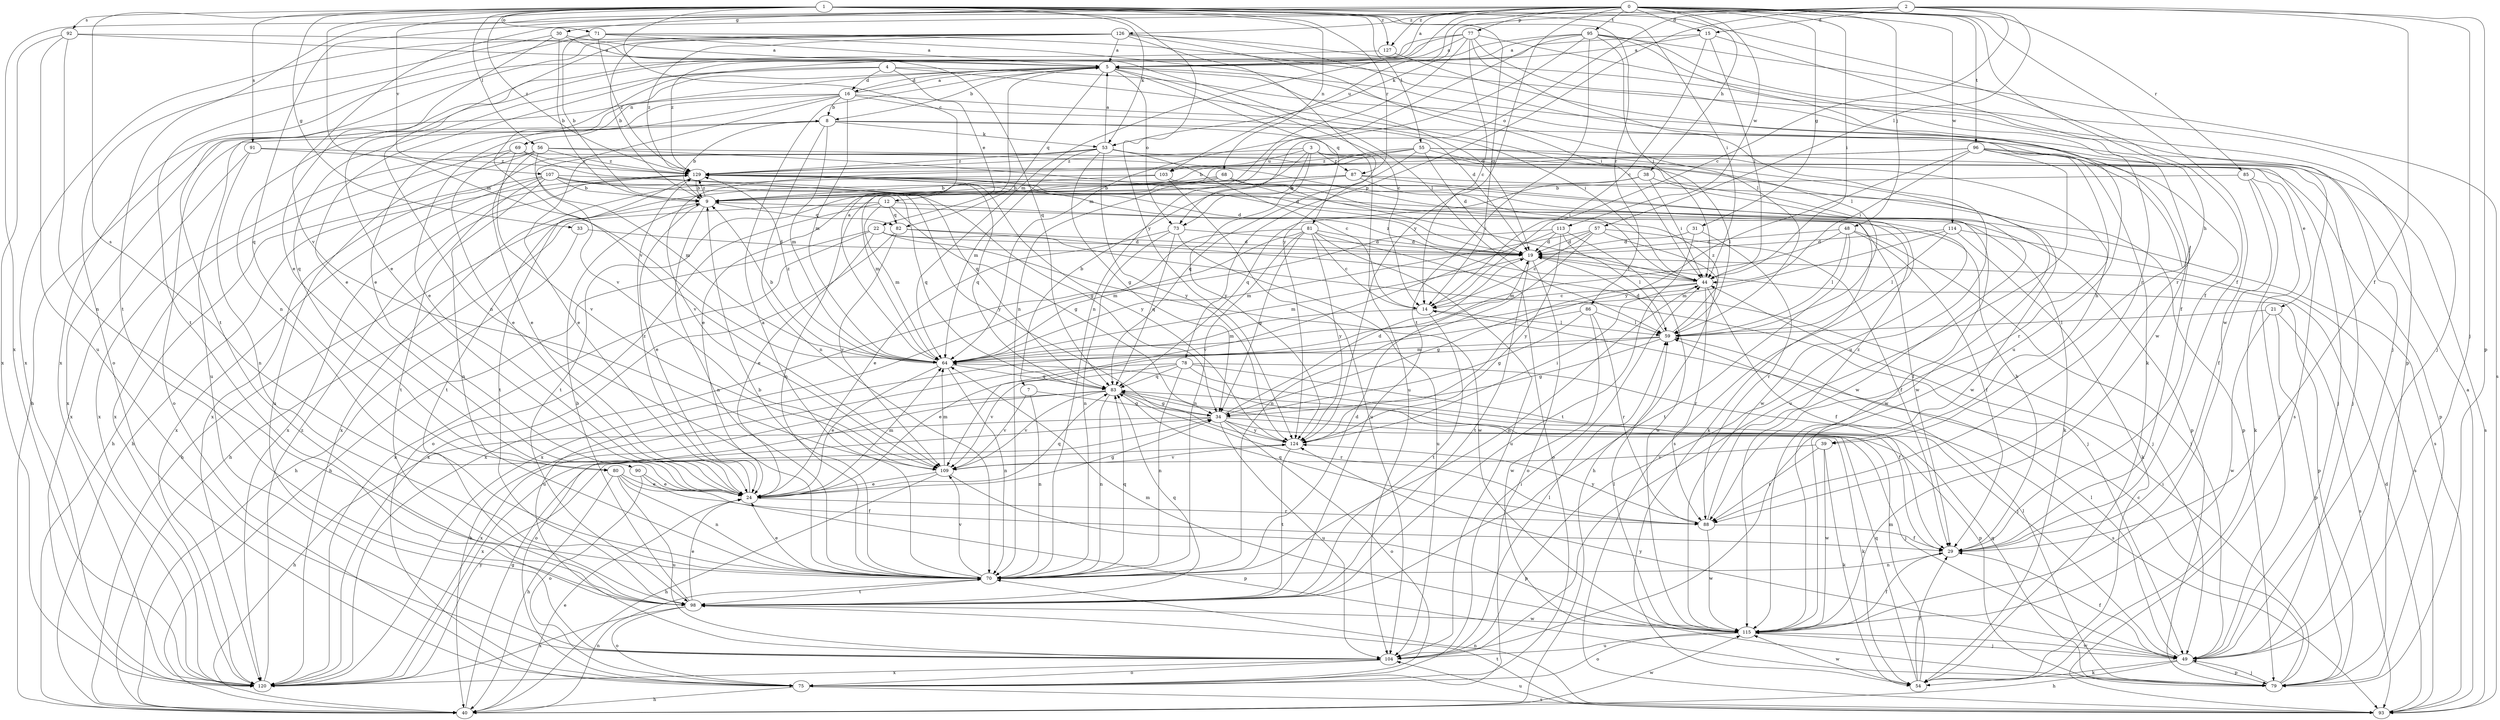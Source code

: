 strict digraph  {
0;
1;
2;
3;
4;
5;
7;
8;
9;
12;
14;
15;
16;
19;
21;
22;
24;
29;
30;
31;
33;
34;
38;
39;
40;
44;
48;
49;
53;
54;
55;
56;
57;
59;
64;
68;
69;
70;
71;
73;
75;
77;
78;
79;
80;
81;
82;
83;
85;
86;
87;
88;
90;
91;
92;
93;
95;
96;
98;
103;
104;
107;
109;
113;
114;
115;
120;
124;
126;
127;
129;
0 -> 5  [label=a];
0 -> 15  [label=d];
0 -> 30  [label=g];
0 -> 31  [label=g];
0 -> 38  [label=h];
0 -> 39  [label=h];
0 -> 44  [label=i];
0 -> 48  [label=j];
0 -> 64  [label=m];
0 -> 77  [label=p];
0 -> 80  [label=q];
0 -> 85  [label=r];
0 -> 95  [label=t];
0 -> 96  [label=t];
0 -> 98  [label=t];
0 -> 103  [label=u];
0 -> 113  [label=w];
0 -> 114  [label=w];
0 -> 115  [label=w];
0 -> 124  [label=y];
0 -> 126  [label=z];
0 -> 127  [label=z];
1 -> 12  [label=c];
1 -> 14  [label=c];
1 -> 29  [label=f];
1 -> 33  [label=g];
1 -> 44  [label=i];
1 -> 53  [label=k];
1 -> 55  [label=l];
1 -> 56  [label=l];
1 -> 64  [label=m];
1 -> 68  [label=n];
1 -> 71  [label=o];
1 -> 86  [label=r];
1 -> 87  [label=r];
1 -> 90  [label=s];
1 -> 91  [label=s];
1 -> 92  [label=s];
1 -> 107  [label=v];
1 -> 124  [label=y];
1 -> 127  [label=z];
1 -> 129  [label=z];
2 -> 14  [label=c];
2 -> 15  [label=d];
2 -> 29  [label=f];
2 -> 49  [label=j];
2 -> 53  [label=k];
2 -> 57  [label=l];
2 -> 73  [label=o];
2 -> 78  [label=p];
2 -> 79  [label=p];
2 -> 109  [label=v];
2 -> 120  [label=x];
3 -> 7  [label=b];
3 -> 21  [label=e];
3 -> 39  [label=h];
3 -> 73  [label=o];
3 -> 87  [label=r];
3 -> 103  [label=u];
3 -> 124  [label=y];
3 -> 129  [label=z];
4 -> 16  [label=d];
4 -> 22  [label=e];
4 -> 24  [label=e];
4 -> 29  [label=f];
4 -> 59  [label=l];
4 -> 80  [label=q];
5 -> 8  [label=b];
5 -> 14  [label=c];
5 -> 16  [label=d];
5 -> 19  [label=d];
5 -> 24  [label=e];
5 -> 69  [label=n];
5 -> 73  [label=o];
5 -> 81  [label=q];
5 -> 82  [label=q];
7 -> 34  [label=g];
7 -> 70  [label=n];
7 -> 109  [label=v];
8 -> 53  [label=k];
8 -> 64  [label=m];
8 -> 70  [label=n];
8 -> 75  [label=o];
8 -> 93  [label=s];
8 -> 104  [label=u];
8 -> 120  [label=x];
9 -> 8  [label=b];
9 -> 24  [label=e];
9 -> 40  [label=h];
9 -> 70  [label=n];
9 -> 82  [label=q];
9 -> 129  [label=z];
12 -> 29  [label=f];
12 -> 34  [label=g];
12 -> 40  [label=h];
12 -> 64  [label=m];
12 -> 75  [label=o];
12 -> 82  [label=q];
14 -> 59  [label=l];
14 -> 64  [label=m];
14 -> 98  [label=t];
15 -> 5  [label=a];
15 -> 14  [label=c];
15 -> 44  [label=i];
15 -> 88  [label=r];
15 -> 109  [label=v];
16 -> 5  [label=a];
16 -> 8  [label=b];
16 -> 19  [label=d];
16 -> 24  [label=e];
16 -> 40  [label=h];
16 -> 44  [label=i];
16 -> 64  [label=m];
16 -> 104  [label=u];
16 -> 109  [label=v];
19 -> 44  [label=i];
19 -> 64  [label=m];
19 -> 75  [label=o];
19 -> 79  [label=p];
19 -> 98  [label=t];
21 -> 59  [label=l];
21 -> 79  [label=p];
21 -> 93  [label=s];
21 -> 115  [label=w];
22 -> 19  [label=d];
22 -> 24  [label=e];
22 -> 40  [label=h];
22 -> 49  [label=j];
22 -> 115  [label=w];
22 -> 120  [label=x];
24 -> 34  [label=g];
24 -> 64  [label=m];
24 -> 83  [label=q];
24 -> 88  [label=r];
24 -> 129  [label=z];
29 -> 9  [label=b];
29 -> 70  [label=n];
30 -> 5  [label=a];
30 -> 9  [label=b];
30 -> 24  [label=e];
30 -> 75  [label=o];
30 -> 83  [label=q];
31 -> 19  [label=d];
31 -> 88  [label=r];
31 -> 98  [label=t];
33 -> 19  [label=d];
33 -> 40  [label=h];
34 -> 19  [label=d];
34 -> 40  [label=h];
34 -> 49  [label=j];
34 -> 54  [label=k];
34 -> 75  [label=o];
34 -> 104  [label=u];
34 -> 120  [label=x];
34 -> 124  [label=y];
38 -> 9  [label=b];
38 -> 44  [label=i];
38 -> 83  [label=q];
38 -> 115  [label=w];
39 -> 54  [label=k];
39 -> 88  [label=r];
39 -> 109  [label=v];
39 -> 115  [label=w];
40 -> 24  [label=e];
40 -> 34  [label=g];
40 -> 70  [label=n];
40 -> 115  [label=w];
44 -> 14  [label=c];
44 -> 29  [label=f];
44 -> 34  [label=g];
44 -> 70  [label=n];
44 -> 88  [label=r];
44 -> 129  [label=z];
48 -> 19  [label=d];
48 -> 29  [label=f];
48 -> 49  [label=j];
48 -> 59  [label=l];
48 -> 64  [label=m];
48 -> 98  [label=t];
49 -> 29  [label=f];
49 -> 40  [label=h];
49 -> 54  [label=k];
49 -> 59  [label=l];
49 -> 79  [label=p];
49 -> 115  [label=w];
49 -> 124  [label=y];
53 -> 5  [label=a];
53 -> 14  [label=c];
53 -> 24  [label=e];
53 -> 34  [label=g];
53 -> 64  [label=m];
53 -> 79  [label=p];
53 -> 115  [label=w];
53 -> 120  [label=x];
53 -> 124  [label=y];
53 -> 129  [label=z];
54 -> 29  [label=f];
54 -> 64  [label=m];
54 -> 83  [label=q];
54 -> 115  [label=w];
55 -> 9  [label=b];
55 -> 19  [label=d];
55 -> 49  [label=j];
55 -> 59  [label=l];
55 -> 83  [label=q];
55 -> 109  [label=v];
55 -> 115  [label=w];
55 -> 129  [label=z];
56 -> 19  [label=d];
56 -> 24  [label=e];
56 -> 64  [label=m];
56 -> 104  [label=u];
56 -> 115  [label=w];
56 -> 120  [label=x];
56 -> 129  [label=z];
57 -> 14  [label=c];
57 -> 19  [label=d];
57 -> 29  [label=f];
57 -> 40  [label=h];
57 -> 64  [label=m];
57 -> 70  [label=n];
59 -> 19  [label=d];
59 -> 24  [label=e];
59 -> 34  [label=g];
59 -> 64  [label=m];
59 -> 129  [label=z];
64 -> 5  [label=a];
64 -> 9  [label=b];
64 -> 24  [label=e];
64 -> 70  [label=n];
64 -> 83  [label=q];
64 -> 129  [label=z];
68 -> 9  [label=b];
68 -> 44  [label=i];
68 -> 54  [label=k];
68 -> 64  [label=m];
68 -> 98  [label=t];
68 -> 115  [label=w];
69 -> 24  [label=e];
69 -> 83  [label=q];
69 -> 109  [label=v];
69 -> 120  [label=x];
69 -> 129  [label=z];
70 -> 5  [label=a];
70 -> 9  [label=b];
70 -> 19  [label=d];
70 -> 24  [label=e];
70 -> 83  [label=q];
70 -> 98  [label=t];
70 -> 109  [label=v];
71 -> 5  [label=a];
71 -> 9  [label=b];
71 -> 49  [label=j];
71 -> 59  [label=l];
71 -> 98  [label=t];
71 -> 129  [label=z];
73 -> 19  [label=d];
73 -> 24  [label=e];
73 -> 70  [label=n];
73 -> 83  [label=q];
73 -> 104  [label=u];
75 -> 40  [label=h];
75 -> 44  [label=i];
75 -> 93  [label=s];
77 -> 5  [label=a];
77 -> 14  [label=c];
77 -> 70  [label=n];
77 -> 88  [label=r];
77 -> 104  [label=u];
77 -> 115  [label=w];
77 -> 120  [label=x];
77 -> 129  [label=z];
78 -> 29  [label=f];
78 -> 40  [label=h];
78 -> 49  [label=j];
78 -> 70  [label=n];
78 -> 83  [label=q];
78 -> 93  [label=s];
78 -> 109  [label=v];
79 -> 14  [label=c];
79 -> 44  [label=i];
79 -> 49  [label=j];
79 -> 59  [label=l];
79 -> 83  [label=q];
80 -> 24  [label=e];
80 -> 29  [label=f];
80 -> 40  [label=h];
80 -> 70  [label=n];
80 -> 104  [label=u];
81 -> 14  [label=c];
81 -> 19  [label=d];
81 -> 34  [label=g];
81 -> 64  [label=m];
81 -> 70  [label=n];
81 -> 75  [label=o];
81 -> 104  [label=u];
81 -> 120  [label=x];
81 -> 124  [label=y];
82 -> 19  [label=d];
82 -> 49  [label=j];
82 -> 109  [label=v];
82 -> 120  [label=x];
83 -> 34  [label=g];
83 -> 70  [label=n];
83 -> 75  [label=o];
83 -> 79  [label=p];
83 -> 88  [label=r];
83 -> 109  [label=v];
83 -> 120  [label=x];
85 -> 9  [label=b];
85 -> 29  [label=f];
85 -> 49  [label=j];
85 -> 54  [label=k];
86 -> 34  [label=g];
86 -> 59  [label=l];
86 -> 88  [label=r];
86 -> 104  [label=u];
86 -> 115  [label=w];
87 -> 9  [label=b];
87 -> 54  [label=k];
87 -> 70  [label=n];
87 -> 79  [label=p];
87 -> 93  [label=s];
87 -> 98  [label=t];
88 -> 29  [label=f];
88 -> 83  [label=q];
88 -> 115  [label=w];
88 -> 124  [label=y];
88 -> 129  [label=z];
90 -> 24  [label=e];
90 -> 75  [label=o];
90 -> 79  [label=p];
91 -> 44  [label=i];
91 -> 70  [label=n];
91 -> 120  [label=x];
91 -> 129  [label=z];
92 -> 5  [label=a];
92 -> 59  [label=l];
92 -> 70  [label=n];
92 -> 104  [label=u];
92 -> 120  [label=x];
93 -> 5  [label=a];
93 -> 19  [label=d];
93 -> 70  [label=n];
93 -> 98  [label=t];
93 -> 104  [label=u];
95 -> 5  [label=a];
95 -> 24  [label=e];
95 -> 44  [label=i];
95 -> 49  [label=j];
95 -> 64  [label=m];
95 -> 70  [label=n];
95 -> 93  [label=s];
95 -> 98  [label=t];
95 -> 104  [label=u];
96 -> 24  [label=e];
96 -> 44  [label=i];
96 -> 49  [label=j];
96 -> 88  [label=r];
96 -> 93  [label=s];
96 -> 104  [label=u];
96 -> 124  [label=y];
96 -> 129  [label=z];
98 -> 9  [label=b];
98 -> 24  [label=e];
98 -> 75  [label=o];
98 -> 83  [label=q];
98 -> 115  [label=w];
98 -> 120  [label=x];
103 -> 9  [label=b];
103 -> 93  [label=s];
103 -> 104  [label=u];
103 -> 120  [label=x];
104 -> 59  [label=l];
104 -> 75  [label=o];
104 -> 120  [label=x];
107 -> 9  [label=b];
107 -> 34  [label=g];
107 -> 40  [label=h];
107 -> 70  [label=n];
107 -> 79  [label=p];
107 -> 83  [label=q];
107 -> 98  [label=t];
107 -> 120  [label=x];
107 -> 124  [label=y];
109 -> 24  [label=e];
109 -> 40  [label=h];
109 -> 64  [label=m];
109 -> 79  [label=p];
113 -> 19  [label=d];
113 -> 59  [label=l];
113 -> 109  [label=v];
113 -> 115  [label=w];
113 -> 120  [label=x];
113 -> 124  [label=y];
114 -> 19  [label=d];
114 -> 54  [label=k];
114 -> 59  [label=l];
114 -> 64  [label=m];
114 -> 93  [label=s];
115 -> 29  [label=f];
115 -> 49  [label=j];
115 -> 59  [label=l];
115 -> 64  [label=m];
115 -> 75  [label=o];
115 -> 104  [label=u];
120 -> 124  [label=y];
120 -> 129  [label=z];
124 -> 44  [label=i];
124 -> 98  [label=t];
124 -> 109  [label=v];
126 -> 5  [label=a];
126 -> 9  [label=b];
126 -> 44  [label=i];
126 -> 54  [label=k];
126 -> 70  [label=n];
126 -> 79  [label=p];
126 -> 98  [label=t];
126 -> 120  [label=x];
126 -> 124  [label=y];
126 -> 129  [label=z];
127 -> 29  [label=f];
127 -> 70  [label=n];
129 -> 9  [label=b];
129 -> 19  [label=d];
129 -> 40  [label=h];
129 -> 83  [label=q];
129 -> 98  [label=t];
129 -> 120  [label=x];
129 -> 124  [label=y];
}
